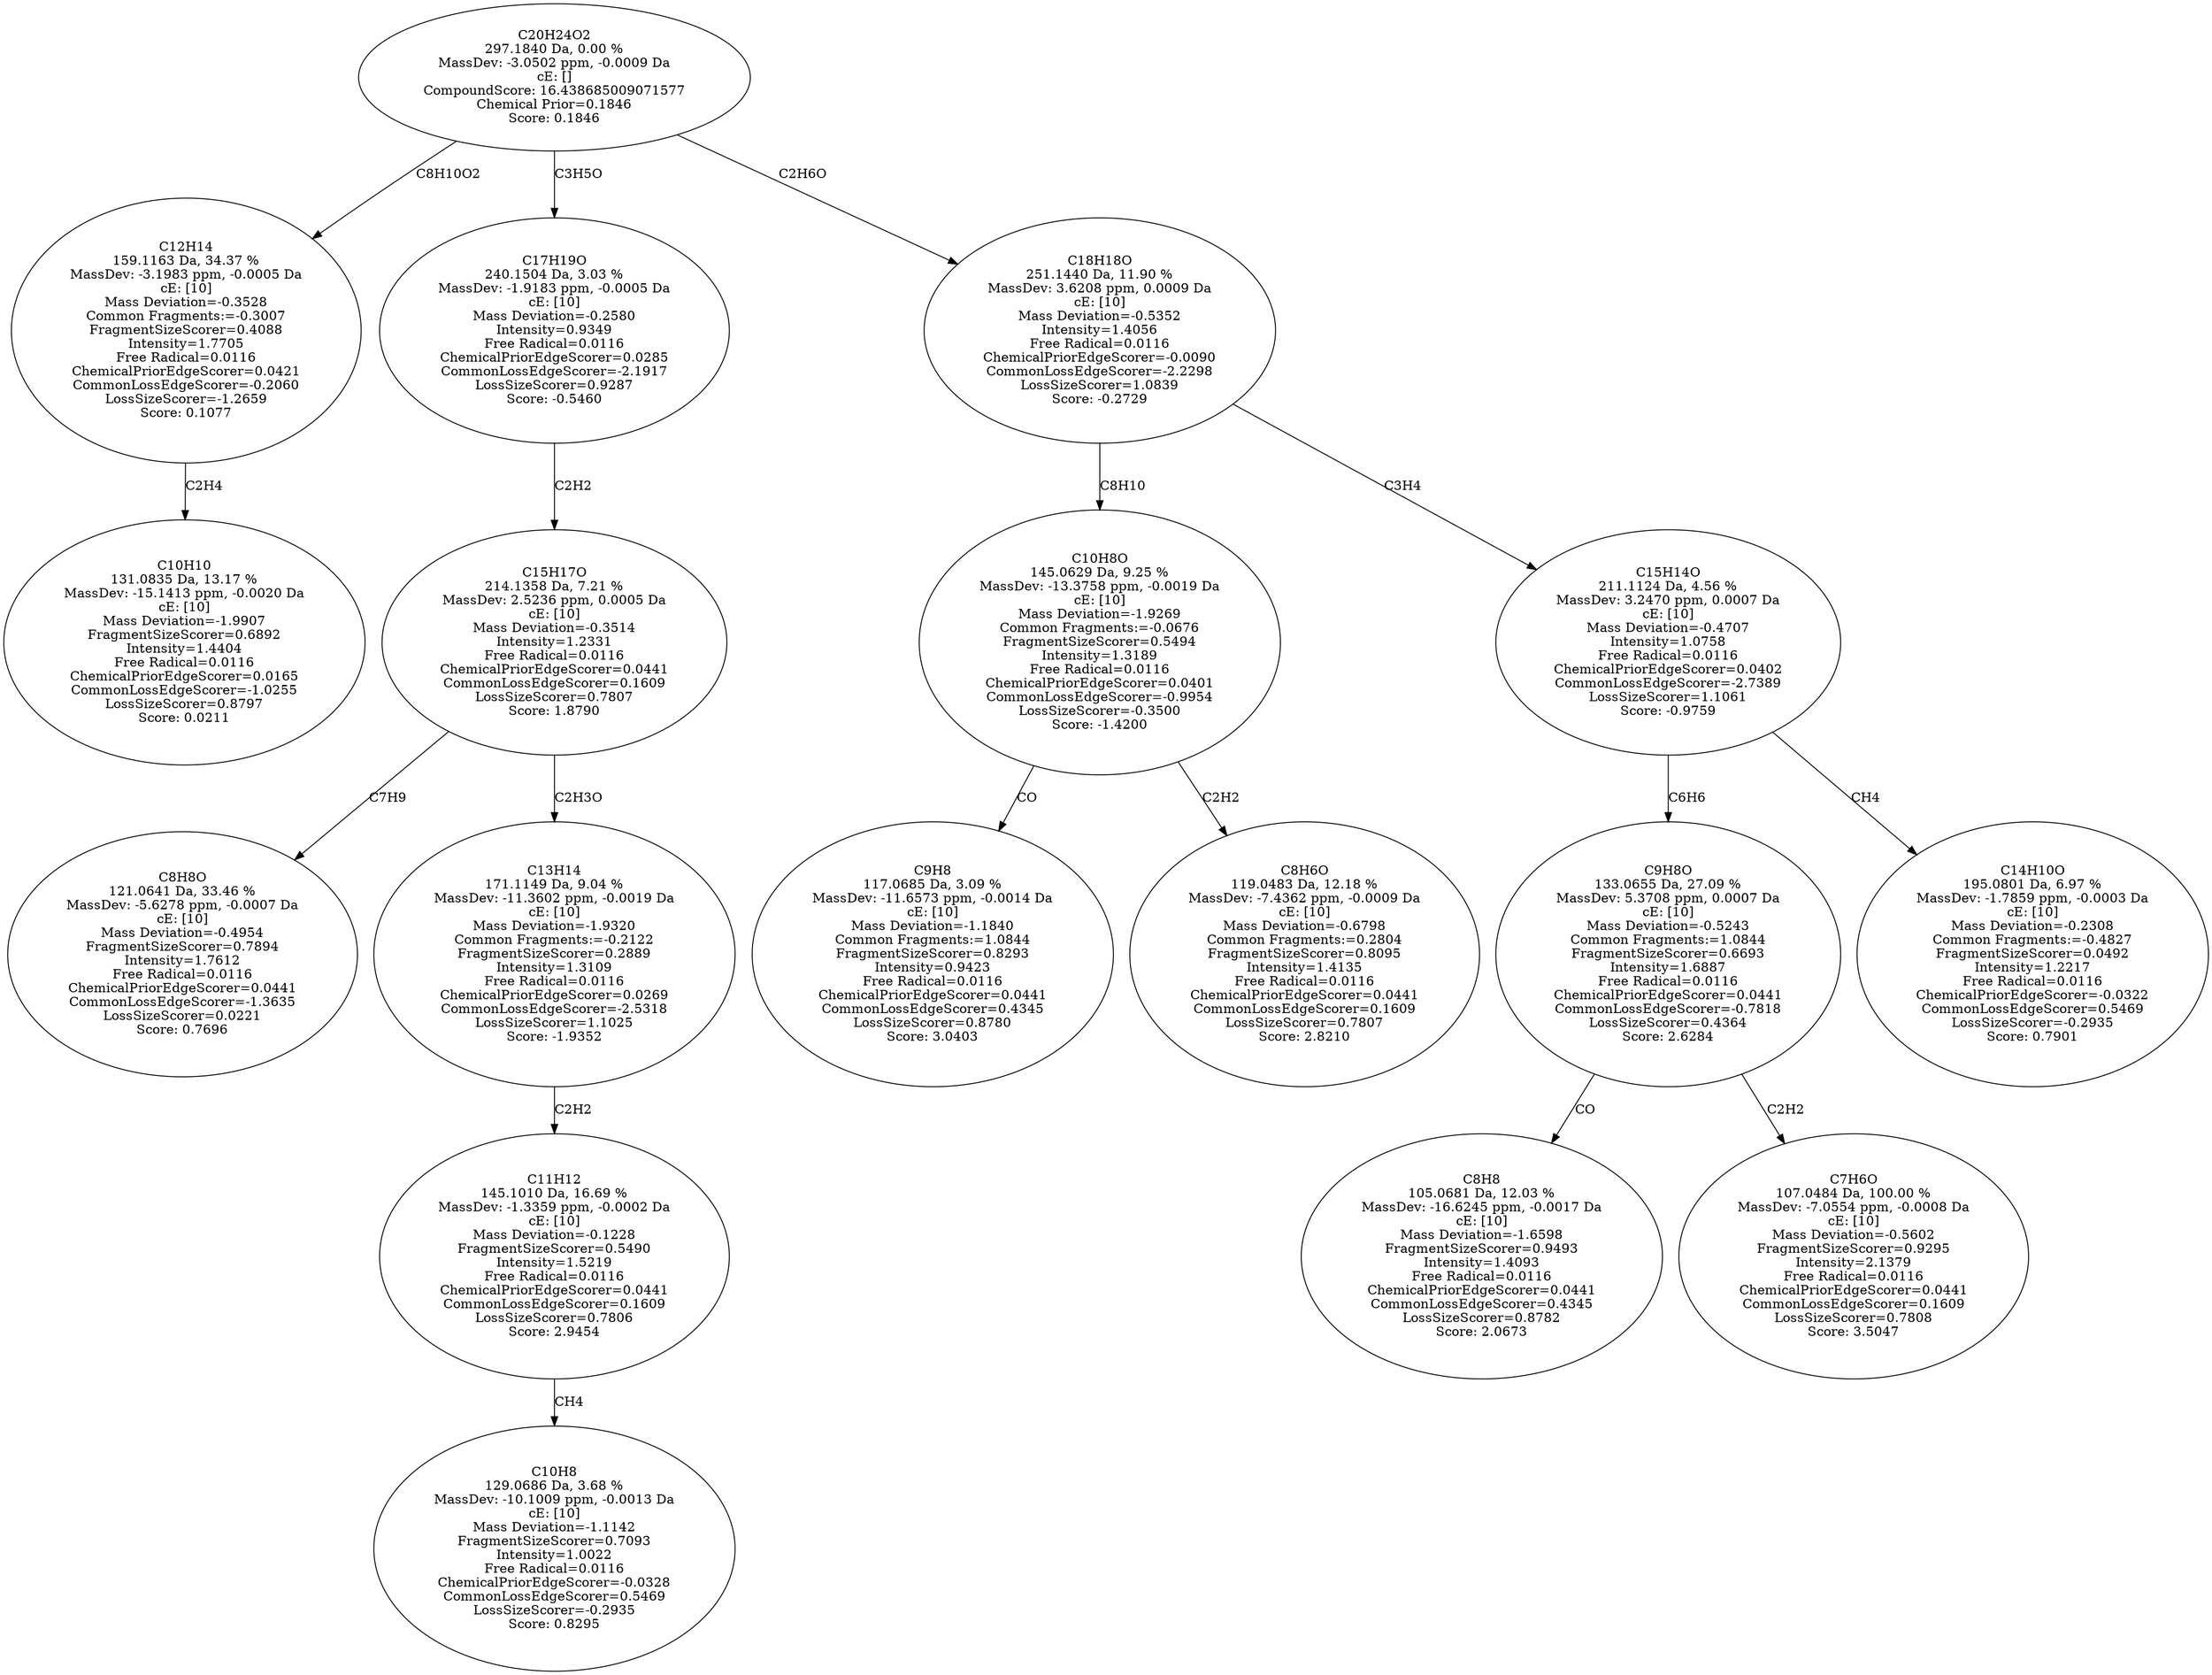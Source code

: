 strict digraph {
v1 [label="C10H10\n131.0835 Da, 13.17 %\nMassDev: -15.1413 ppm, -0.0020 Da\ncE: [10]\nMass Deviation=-1.9907\nFragmentSizeScorer=0.6892\nIntensity=1.4404\nFree Radical=0.0116\nChemicalPriorEdgeScorer=0.0165\nCommonLossEdgeScorer=-1.0255\nLossSizeScorer=0.8797\nScore: 0.0211"];
v2 [label="C12H14\n159.1163 Da, 34.37 %\nMassDev: -3.1983 ppm, -0.0005 Da\ncE: [10]\nMass Deviation=-0.3528\nCommon Fragments:=-0.3007\nFragmentSizeScorer=0.4088\nIntensity=1.7705\nFree Radical=0.0116\nChemicalPriorEdgeScorer=0.0421\nCommonLossEdgeScorer=-0.2060\nLossSizeScorer=-1.2659\nScore: 0.1077"];
v3 [label="C8H8O\n121.0641 Da, 33.46 %\nMassDev: -5.6278 ppm, -0.0007 Da\ncE: [10]\nMass Deviation=-0.4954\nFragmentSizeScorer=0.7894\nIntensity=1.7612\nFree Radical=0.0116\nChemicalPriorEdgeScorer=0.0441\nCommonLossEdgeScorer=-1.3635\nLossSizeScorer=0.0221\nScore: 0.7696"];
v4 [label="C10H8\n129.0686 Da, 3.68 %\nMassDev: -10.1009 ppm, -0.0013 Da\ncE: [10]\nMass Deviation=-1.1142\nFragmentSizeScorer=0.7093\nIntensity=1.0022\nFree Radical=0.0116\nChemicalPriorEdgeScorer=-0.0328\nCommonLossEdgeScorer=0.5469\nLossSizeScorer=-0.2935\nScore: 0.8295"];
v5 [label="C11H12\n145.1010 Da, 16.69 %\nMassDev: -1.3359 ppm, -0.0002 Da\ncE: [10]\nMass Deviation=-0.1228\nFragmentSizeScorer=0.5490\nIntensity=1.5219\nFree Radical=0.0116\nChemicalPriorEdgeScorer=0.0441\nCommonLossEdgeScorer=0.1609\nLossSizeScorer=0.7806\nScore: 2.9454"];
v6 [label="C13H14\n171.1149 Da, 9.04 %\nMassDev: -11.3602 ppm, -0.0019 Da\ncE: [10]\nMass Deviation=-1.9320\nCommon Fragments:=-0.2122\nFragmentSizeScorer=0.2889\nIntensity=1.3109\nFree Radical=0.0116\nChemicalPriorEdgeScorer=0.0269\nCommonLossEdgeScorer=-2.5318\nLossSizeScorer=1.1025\nScore: -1.9352"];
v7 [label="C15H17O\n214.1358 Da, 7.21 %\nMassDev: 2.5236 ppm, 0.0005 Da\ncE: [10]\nMass Deviation=-0.3514\nIntensity=1.2331\nFree Radical=0.0116\nChemicalPriorEdgeScorer=0.0441\nCommonLossEdgeScorer=0.1609\nLossSizeScorer=0.7807\nScore: 1.8790"];
v8 [label="C17H19O\n240.1504 Da, 3.03 %\nMassDev: -1.9183 ppm, -0.0005 Da\ncE: [10]\nMass Deviation=-0.2580\nIntensity=0.9349\nFree Radical=0.0116\nChemicalPriorEdgeScorer=0.0285\nCommonLossEdgeScorer=-2.1917\nLossSizeScorer=0.9287\nScore: -0.5460"];
v9 [label="C9H8\n117.0685 Da, 3.09 %\nMassDev: -11.6573 ppm, -0.0014 Da\ncE: [10]\nMass Deviation=-1.1840\nCommon Fragments:=1.0844\nFragmentSizeScorer=0.8293\nIntensity=0.9423\nFree Radical=0.0116\nChemicalPriorEdgeScorer=0.0441\nCommonLossEdgeScorer=0.4345\nLossSizeScorer=0.8780\nScore: 3.0403"];
v10 [label="C8H6O\n119.0483 Da, 12.18 %\nMassDev: -7.4362 ppm, -0.0009 Da\ncE: [10]\nMass Deviation=-0.6798\nCommon Fragments:=0.2804\nFragmentSizeScorer=0.8095\nIntensity=1.4135\nFree Radical=0.0116\nChemicalPriorEdgeScorer=0.0441\nCommonLossEdgeScorer=0.1609\nLossSizeScorer=0.7807\nScore: 2.8210"];
v11 [label="C10H8O\n145.0629 Da, 9.25 %\nMassDev: -13.3758 ppm, -0.0019 Da\ncE: [10]\nMass Deviation=-1.9269\nCommon Fragments:=-0.0676\nFragmentSizeScorer=0.5494\nIntensity=1.3189\nFree Radical=0.0116\nChemicalPriorEdgeScorer=0.0401\nCommonLossEdgeScorer=-0.9954\nLossSizeScorer=-0.3500\nScore: -1.4200"];
v12 [label="C8H8\n105.0681 Da, 12.03 %\nMassDev: -16.6245 ppm, -0.0017 Da\ncE: [10]\nMass Deviation=-1.6598\nFragmentSizeScorer=0.9493\nIntensity=1.4093\nFree Radical=0.0116\nChemicalPriorEdgeScorer=0.0441\nCommonLossEdgeScorer=0.4345\nLossSizeScorer=0.8782\nScore: 2.0673"];
v13 [label="C7H6O\n107.0484 Da, 100.00 %\nMassDev: -7.0554 ppm, -0.0008 Da\ncE: [10]\nMass Deviation=-0.5602\nFragmentSizeScorer=0.9295\nIntensity=2.1379\nFree Radical=0.0116\nChemicalPriorEdgeScorer=0.0441\nCommonLossEdgeScorer=0.1609\nLossSizeScorer=0.7808\nScore: 3.5047"];
v14 [label="C9H8O\n133.0655 Da, 27.09 %\nMassDev: 5.3708 ppm, 0.0007 Da\ncE: [10]\nMass Deviation=-0.5243\nCommon Fragments:=1.0844\nFragmentSizeScorer=0.6693\nIntensity=1.6887\nFree Radical=0.0116\nChemicalPriorEdgeScorer=0.0441\nCommonLossEdgeScorer=-0.7818\nLossSizeScorer=0.4364\nScore: 2.6284"];
v15 [label="C14H10O\n195.0801 Da, 6.97 %\nMassDev: -1.7859 ppm, -0.0003 Da\ncE: [10]\nMass Deviation=-0.2308\nCommon Fragments:=-0.4827\nFragmentSizeScorer=0.0492\nIntensity=1.2217\nFree Radical=0.0116\nChemicalPriorEdgeScorer=-0.0322\nCommonLossEdgeScorer=0.5469\nLossSizeScorer=-0.2935\nScore: 0.7901"];
v16 [label="C15H14O\n211.1124 Da, 4.56 %\nMassDev: 3.2470 ppm, 0.0007 Da\ncE: [10]\nMass Deviation=-0.4707\nIntensity=1.0758\nFree Radical=0.0116\nChemicalPriorEdgeScorer=0.0402\nCommonLossEdgeScorer=-2.7389\nLossSizeScorer=1.1061\nScore: -0.9759"];
v17 [label="C18H18O\n251.1440 Da, 11.90 %\nMassDev: 3.6208 ppm, 0.0009 Da\ncE: [10]\nMass Deviation=-0.5352\nIntensity=1.4056\nFree Radical=0.0116\nChemicalPriorEdgeScorer=-0.0090\nCommonLossEdgeScorer=-2.2298\nLossSizeScorer=1.0839\nScore: -0.2729"];
v18 [label="C20H24O2\n297.1840 Da, 0.00 %\nMassDev: -3.0502 ppm, -0.0009 Da\ncE: []\nCompoundScore: 16.438685009071577\nChemical Prior=0.1846\nScore: 0.1846"];
v2 -> v1 [label="C2H4"];
v18 -> v2 [label="C8H10O2"];
v7 -> v3 [label="C7H9"];
v5 -> v4 [label="CH4"];
v6 -> v5 [label="C2H2"];
v7 -> v6 [label="C2H3O"];
v8 -> v7 [label="C2H2"];
v18 -> v8 [label="C3H5O"];
v11 -> v9 [label="CO"];
v11 -> v10 [label="C2H2"];
v17 -> v11 [label="C8H10"];
v14 -> v12 [label="CO"];
v14 -> v13 [label="C2H2"];
v16 -> v14 [label="C6H6"];
v16 -> v15 [label="CH4"];
v17 -> v16 [label="C3H4"];
v18 -> v17 [label="C2H6O"];
}